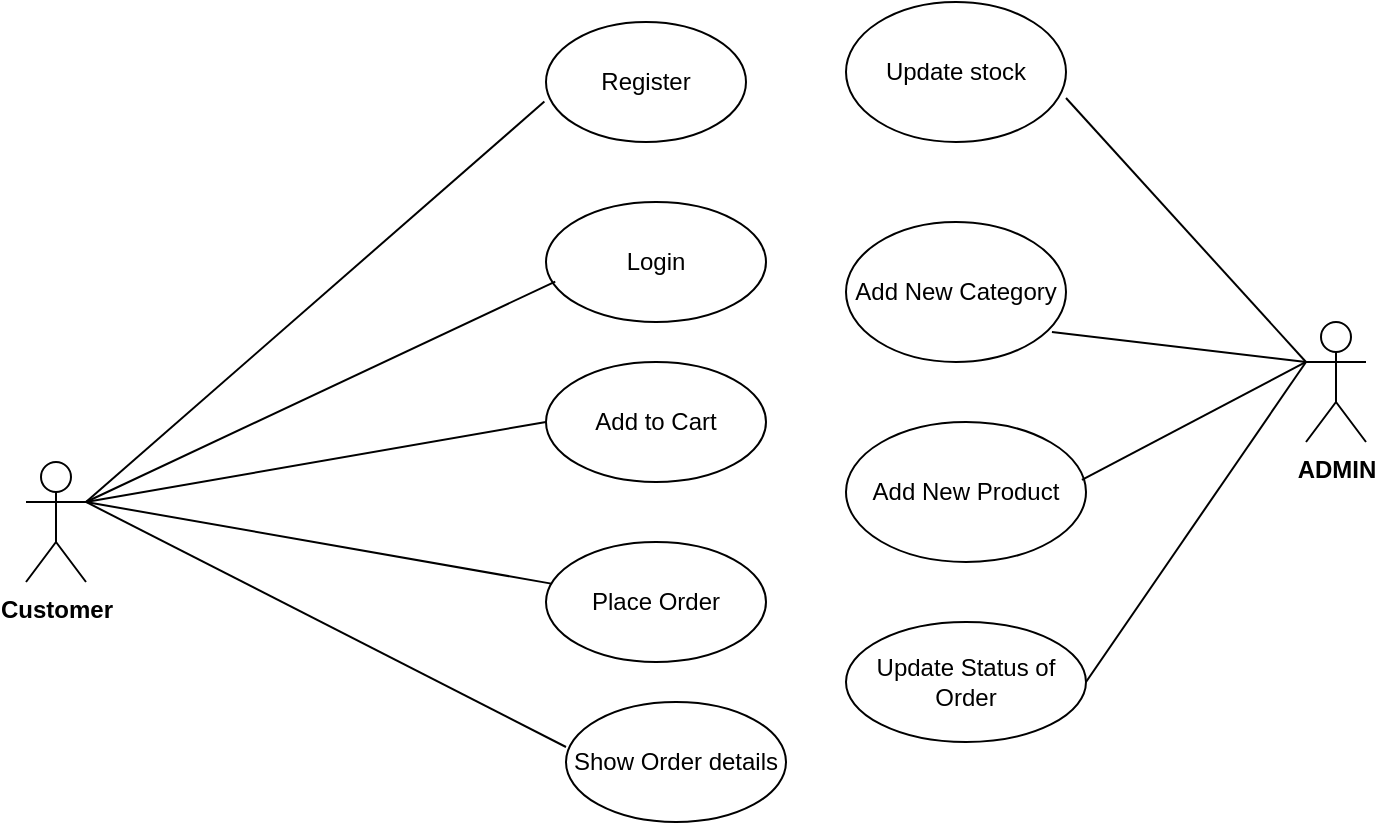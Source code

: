<mxfile version="20.2.3" type="device"><diagram id="KsjPzi8X3CjNYaauDQ8J" name="Page-1"><mxGraphModel dx="868" dy="450" grid="1" gridSize="10" guides="1" tooltips="1" connect="1" arrows="1" fold="1" page="1" pageScale="1" pageWidth="850" pageHeight="1100" math="0" shadow="0"><root><mxCell id="0"/><mxCell id="1" parent="0"/><mxCell id="0Q8vNVAqUpOrfYCRgMEF-1" value="Customer" style="shape=umlActor;verticalLabelPosition=bottom;verticalAlign=top;html=1;outlineConnect=0;fontStyle=1" vertex="1" parent="1"><mxGeometry x="80" y="390" width="30" height="60" as="geometry"/></mxCell><mxCell id="0Q8vNVAqUpOrfYCRgMEF-3" value="ADMIN" style="shape=umlActor;verticalLabelPosition=bottom;verticalAlign=top;html=1;outlineConnect=0;fontStyle=1" vertex="1" parent="1"><mxGeometry x="720" y="320" width="30" height="60" as="geometry"/></mxCell><mxCell id="0Q8vNVAqUpOrfYCRgMEF-4" value="Register" style="ellipse;whiteSpace=wrap;html=1;" vertex="1" parent="1"><mxGeometry x="340" y="170" width="100" height="60" as="geometry"/></mxCell><mxCell id="0Q8vNVAqUpOrfYCRgMEF-5" value="Login" style="ellipse;whiteSpace=wrap;html=1;" vertex="1" parent="1"><mxGeometry x="340" y="260" width="110" height="60" as="geometry"/></mxCell><mxCell id="0Q8vNVAqUpOrfYCRgMEF-6" value="Add to Cart" style="ellipse;whiteSpace=wrap;html=1;" vertex="1" parent="1"><mxGeometry x="340" y="340" width="110" height="60" as="geometry"/></mxCell><mxCell id="0Q8vNVAqUpOrfYCRgMEF-7" value="Place Order" style="ellipse;whiteSpace=wrap;html=1;" vertex="1" parent="1"><mxGeometry x="340" y="430" width="110" height="60" as="geometry"/></mxCell><mxCell id="0Q8vNVAqUpOrfYCRgMEF-8" value="Show Order details" style="ellipse;whiteSpace=wrap;html=1;" vertex="1" parent="1"><mxGeometry x="350" y="510" width="110" height="60" as="geometry"/></mxCell><mxCell id="0Q8vNVAqUpOrfYCRgMEF-9" value="" style="endArrow=none;html=1;rounded=0;entryX=-0.008;entryY=0.663;entryDx=0;entryDy=0;entryPerimeter=0;exitX=1;exitY=0.333;exitDx=0;exitDy=0;exitPerimeter=0;" edge="1" parent="1" source="0Q8vNVAqUpOrfYCRgMEF-1" target="0Q8vNVAqUpOrfYCRgMEF-4"><mxGeometry width="50" height="50" relative="1" as="geometry"><mxPoint x="300" y="360" as="sourcePoint"/><mxPoint x="350" y="310" as="targetPoint"/></mxGeometry></mxCell><mxCell id="0Q8vNVAqUpOrfYCRgMEF-11" value="" style="endArrow=none;html=1;rounded=0;entryX=0.042;entryY=0.663;entryDx=0;entryDy=0;entryPerimeter=0;" edge="1" parent="1" target="0Q8vNVAqUpOrfYCRgMEF-5"><mxGeometry width="50" height="50" relative="1" as="geometry"><mxPoint x="110" y="410" as="sourcePoint"/><mxPoint x="350" y="310" as="targetPoint"/></mxGeometry></mxCell><mxCell id="0Q8vNVAqUpOrfYCRgMEF-12" value="" style="endArrow=none;html=1;rounded=0;entryX=0;entryY=0.5;entryDx=0;entryDy=0;" edge="1" parent="1" target="0Q8vNVAqUpOrfYCRgMEF-6"><mxGeometry width="50" height="50" relative="1" as="geometry"><mxPoint x="110" y="410" as="sourcePoint"/><mxPoint x="355.04" y="273.04" as="targetPoint"/></mxGeometry></mxCell><mxCell id="0Q8vNVAqUpOrfYCRgMEF-13" value="" style="endArrow=none;html=1;rounded=0;" edge="1" parent="1" target="0Q8vNVAqUpOrfYCRgMEF-7"><mxGeometry width="50" height="50" relative="1" as="geometry"><mxPoint x="110" y="410" as="sourcePoint"/><mxPoint x="365.04" y="283.04" as="targetPoint"/></mxGeometry></mxCell><mxCell id="0Q8vNVAqUpOrfYCRgMEF-14" value="" style="endArrow=none;html=1;rounded=0;entryX=0;entryY=0.375;entryDx=0;entryDy=0;entryPerimeter=0;exitX=1;exitY=0.333;exitDx=0;exitDy=0;exitPerimeter=0;" edge="1" parent="1" source="0Q8vNVAqUpOrfYCRgMEF-1" target="0Q8vNVAqUpOrfYCRgMEF-8"><mxGeometry width="50" height="50" relative="1" as="geometry"><mxPoint x="120" y="410" as="sourcePoint"/><mxPoint x="352.696" y="468.144" as="targetPoint"/></mxGeometry></mxCell><mxCell id="0Q8vNVAqUpOrfYCRgMEF-15" value="Update stock" style="ellipse;whiteSpace=wrap;html=1;" vertex="1" parent="1"><mxGeometry x="490" y="160" width="110" height="70" as="geometry"/></mxCell><mxCell id="0Q8vNVAqUpOrfYCRgMEF-16" value="Add New Category" style="ellipse;whiteSpace=wrap;html=1;" vertex="1" parent="1"><mxGeometry x="490" y="270" width="110" height="70" as="geometry"/></mxCell><mxCell id="0Q8vNVAqUpOrfYCRgMEF-17" value="Add New Product" style="ellipse;whiteSpace=wrap;html=1;" vertex="1" parent="1"><mxGeometry x="490" y="370" width="120" height="70" as="geometry"/></mxCell><mxCell id="0Q8vNVAqUpOrfYCRgMEF-18" value="Update Status of Order" style="ellipse;whiteSpace=wrap;html=1;" vertex="1" parent="1"><mxGeometry x="490" y="470" width="120" height="60" as="geometry"/></mxCell><mxCell id="0Q8vNVAqUpOrfYCRgMEF-19" value="" style="endArrow=none;html=1;rounded=0;entryX=0;entryY=0.333;entryDx=0;entryDy=0;entryPerimeter=0;exitX=1;exitY=0.686;exitDx=0;exitDy=0;exitPerimeter=0;" edge="1" parent="1" source="0Q8vNVAqUpOrfYCRgMEF-15" target="0Q8vNVAqUpOrfYCRgMEF-3"><mxGeometry width="50" height="50" relative="1" as="geometry"><mxPoint x="120" y="420" as="sourcePoint"/><mxPoint x="349.2" y="219.78" as="targetPoint"/></mxGeometry></mxCell><mxCell id="0Q8vNVAqUpOrfYCRgMEF-20" value="" style="endArrow=none;html=1;rounded=0;exitX=0.936;exitY=0.786;exitDx=0;exitDy=0;exitPerimeter=0;entryX=0;entryY=0.333;entryDx=0;entryDy=0;entryPerimeter=0;" edge="1" parent="1" source="0Q8vNVAqUpOrfYCRgMEF-16" target="0Q8vNVAqUpOrfYCRgMEF-3"><mxGeometry width="50" height="50" relative="1" as="geometry"><mxPoint x="610" y="218.02" as="sourcePoint"/><mxPoint x="730" y="350" as="targetPoint"/></mxGeometry></mxCell><mxCell id="0Q8vNVAqUpOrfYCRgMEF-21" value="" style="endArrow=none;html=1;rounded=0;exitX=0.983;exitY=0.414;exitDx=0;exitDy=0;exitPerimeter=0;entryX=0;entryY=0.333;entryDx=0;entryDy=0;entryPerimeter=0;" edge="1" parent="1" source="0Q8vNVAqUpOrfYCRgMEF-17" target="0Q8vNVAqUpOrfYCRgMEF-3"><mxGeometry width="50" height="50" relative="1" as="geometry"><mxPoint x="612.97" y="326.97" as="sourcePoint"/><mxPoint x="730" y="356.247" as="targetPoint"/></mxGeometry></mxCell><mxCell id="0Q8vNVAqUpOrfYCRgMEF-22" value="" style="endArrow=none;html=1;rounded=0;exitX=1;exitY=0.5;exitDx=0;exitDy=0;entryX=0;entryY=0.333;entryDx=0;entryDy=0;entryPerimeter=0;" edge="1" parent="1" source="0Q8vNVAqUpOrfYCRgMEF-18" target="0Q8vNVAqUpOrfYCRgMEF-3"><mxGeometry width="50" height="50" relative="1" as="geometry"><mxPoint x="617.96" y="408.98" as="sourcePoint"/><mxPoint x="730" y="350" as="targetPoint"/></mxGeometry></mxCell></root></mxGraphModel></diagram></mxfile>
